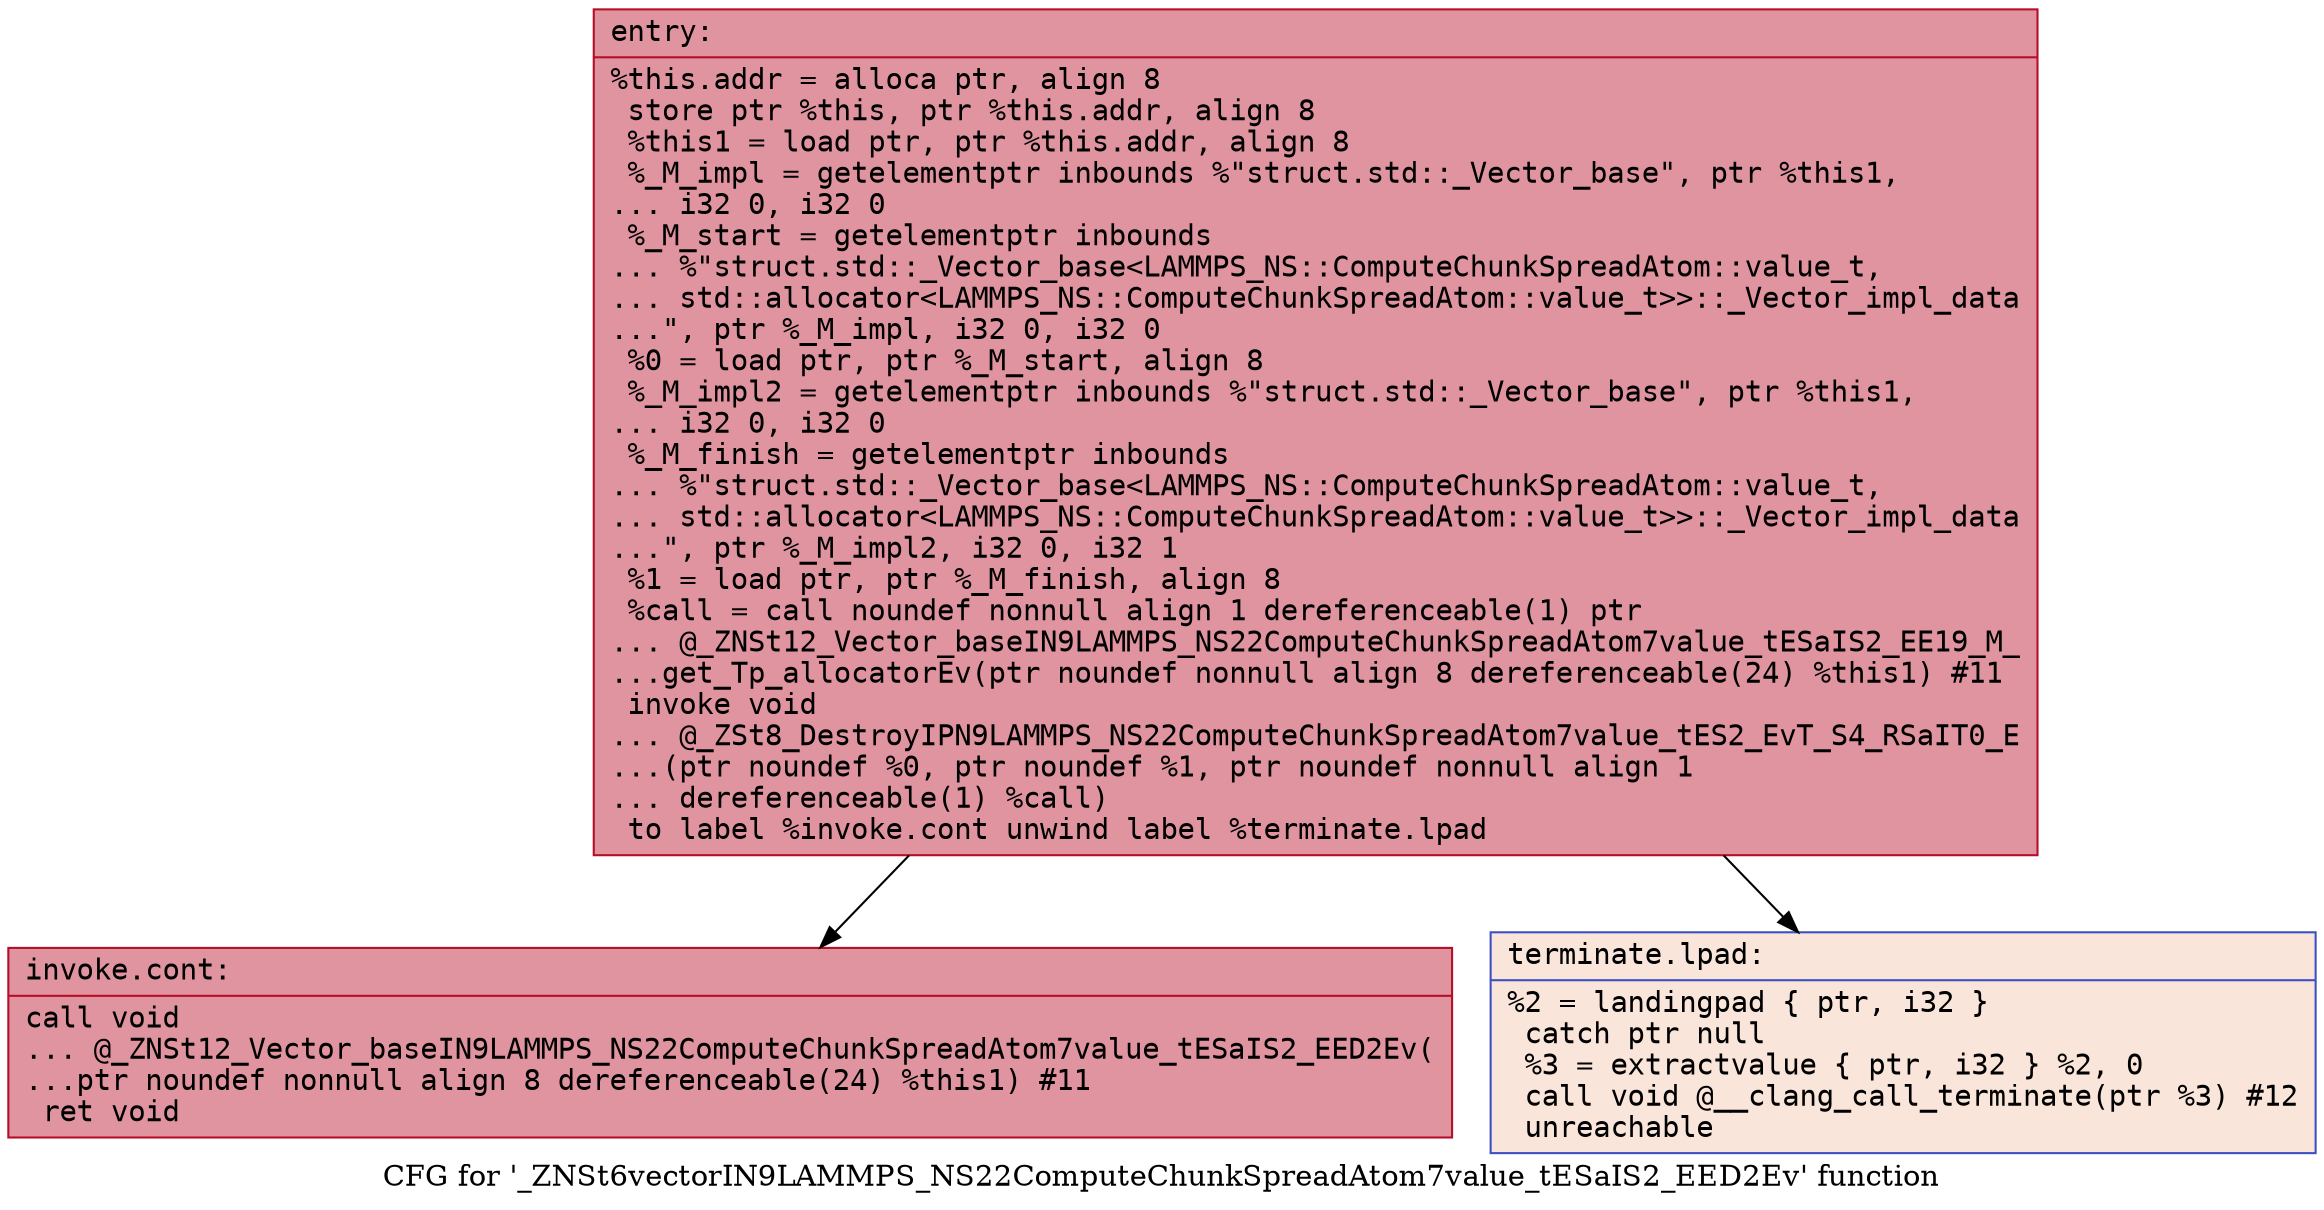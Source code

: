 digraph "CFG for '_ZNSt6vectorIN9LAMMPS_NS22ComputeChunkSpreadAtom7value_tESaIS2_EED2Ev' function" {
	label="CFG for '_ZNSt6vectorIN9LAMMPS_NS22ComputeChunkSpreadAtom7value_tESaIS2_EED2Ev' function";

	Node0x55a8964310f0 [shape=record,color="#b70d28ff", style=filled, fillcolor="#b70d2870" fontname="Courier",label="{entry:\l|  %this.addr = alloca ptr, align 8\l  store ptr %this, ptr %this.addr, align 8\l  %this1 = load ptr, ptr %this.addr, align 8\l  %_M_impl = getelementptr inbounds %\"struct.std::_Vector_base\", ptr %this1,\l... i32 0, i32 0\l  %_M_start = getelementptr inbounds\l... %\"struct.std::_Vector_base\<LAMMPS_NS::ComputeChunkSpreadAtom::value_t,\l... std::allocator\<LAMMPS_NS::ComputeChunkSpreadAtom::value_t\>\>::_Vector_impl_data\l...\", ptr %_M_impl, i32 0, i32 0\l  %0 = load ptr, ptr %_M_start, align 8\l  %_M_impl2 = getelementptr inbounds %\"struct.std::_Vector_base\", ptr %this1,\l... i32 0, i32 0\l  %_M_finish = getelementptr inbounds\l... %\"struct.std::_Vector_base\<LAMMPS_NS::ComputeChunkSpreadAtom::value_t,\l... std::allocator\<LAMMPS_NS::ComputeChunkSpreadAtom::value_t\>\>::_Vector_impl_data\l...\", ptr %_M_impl2, i32 0, i32 1\l  %1 = load ptr, ptr %_M_finish, align 8\l  %call = call noundef nonnull align 1 dereferenceable(1) ptr\l... @_ZNSt12_Vector_baseIN9LAMMPS_NS22ComputeChunkSpreadAtom7value_tESaIS2_EE19_M_\l...get_Tp_allocatorEv(ptr noundef nonnull align 8 dereferenceable(24) %this1) #11\l  invoke void\l... @_ZSt8_DestroyIPN9LAMMPS_NS22ComputeChunkSpreadAtom7value_tES2_EvT_S4_RSaIT0_E\l...(ptr noundef %0, ptr noundef %1, ptr noundef nonnull align 1\l... dereferenceable(1) %call)\l          to label %invoke.cont unwind label %terminate.lpad\l}"];
	Node0x55a8964310f0 -> Node0x55a896431c60[tooltip="entry -> invoke.cont\nProbability 100.00%" ];
	Node0x55a8964310f0 -> Node0x55a896431ce0[tooltip="entry -> terminate.lpad\nProbability 0.00%" ];
	Node0x55a896431c60 [shape=record,color="#b70d28ff", style=filled, fillcolor="#b70d2870" fontname="Courier",label="{invoke.cont:\l|  call void\l... @_ZNSt12_Vector_baseIN9LAMMPS_NS22ComputeChunkSpreadAtom7value_tESaIS2_EED2Ev(\l...ptr noundef nonnull align 8 dereferenceable(24) %this1) #11\l  ret void\l}"];
	Node0x55a896431ce0 [shape=record,color="#3d50c3ff", style=filled, fillcolor="#f4c5ad70" fontname="Courier",label="{terminate.lpad:\l|  %2 = landingpad \{ ptr, i32 \}\l          catch ptr null\l  %3 = extractvalue \{ ptr, i32 \} %2, 0\l  call void @__clang_call_terminate(ptr %3) #12\l  unreachable\l}"];
}
